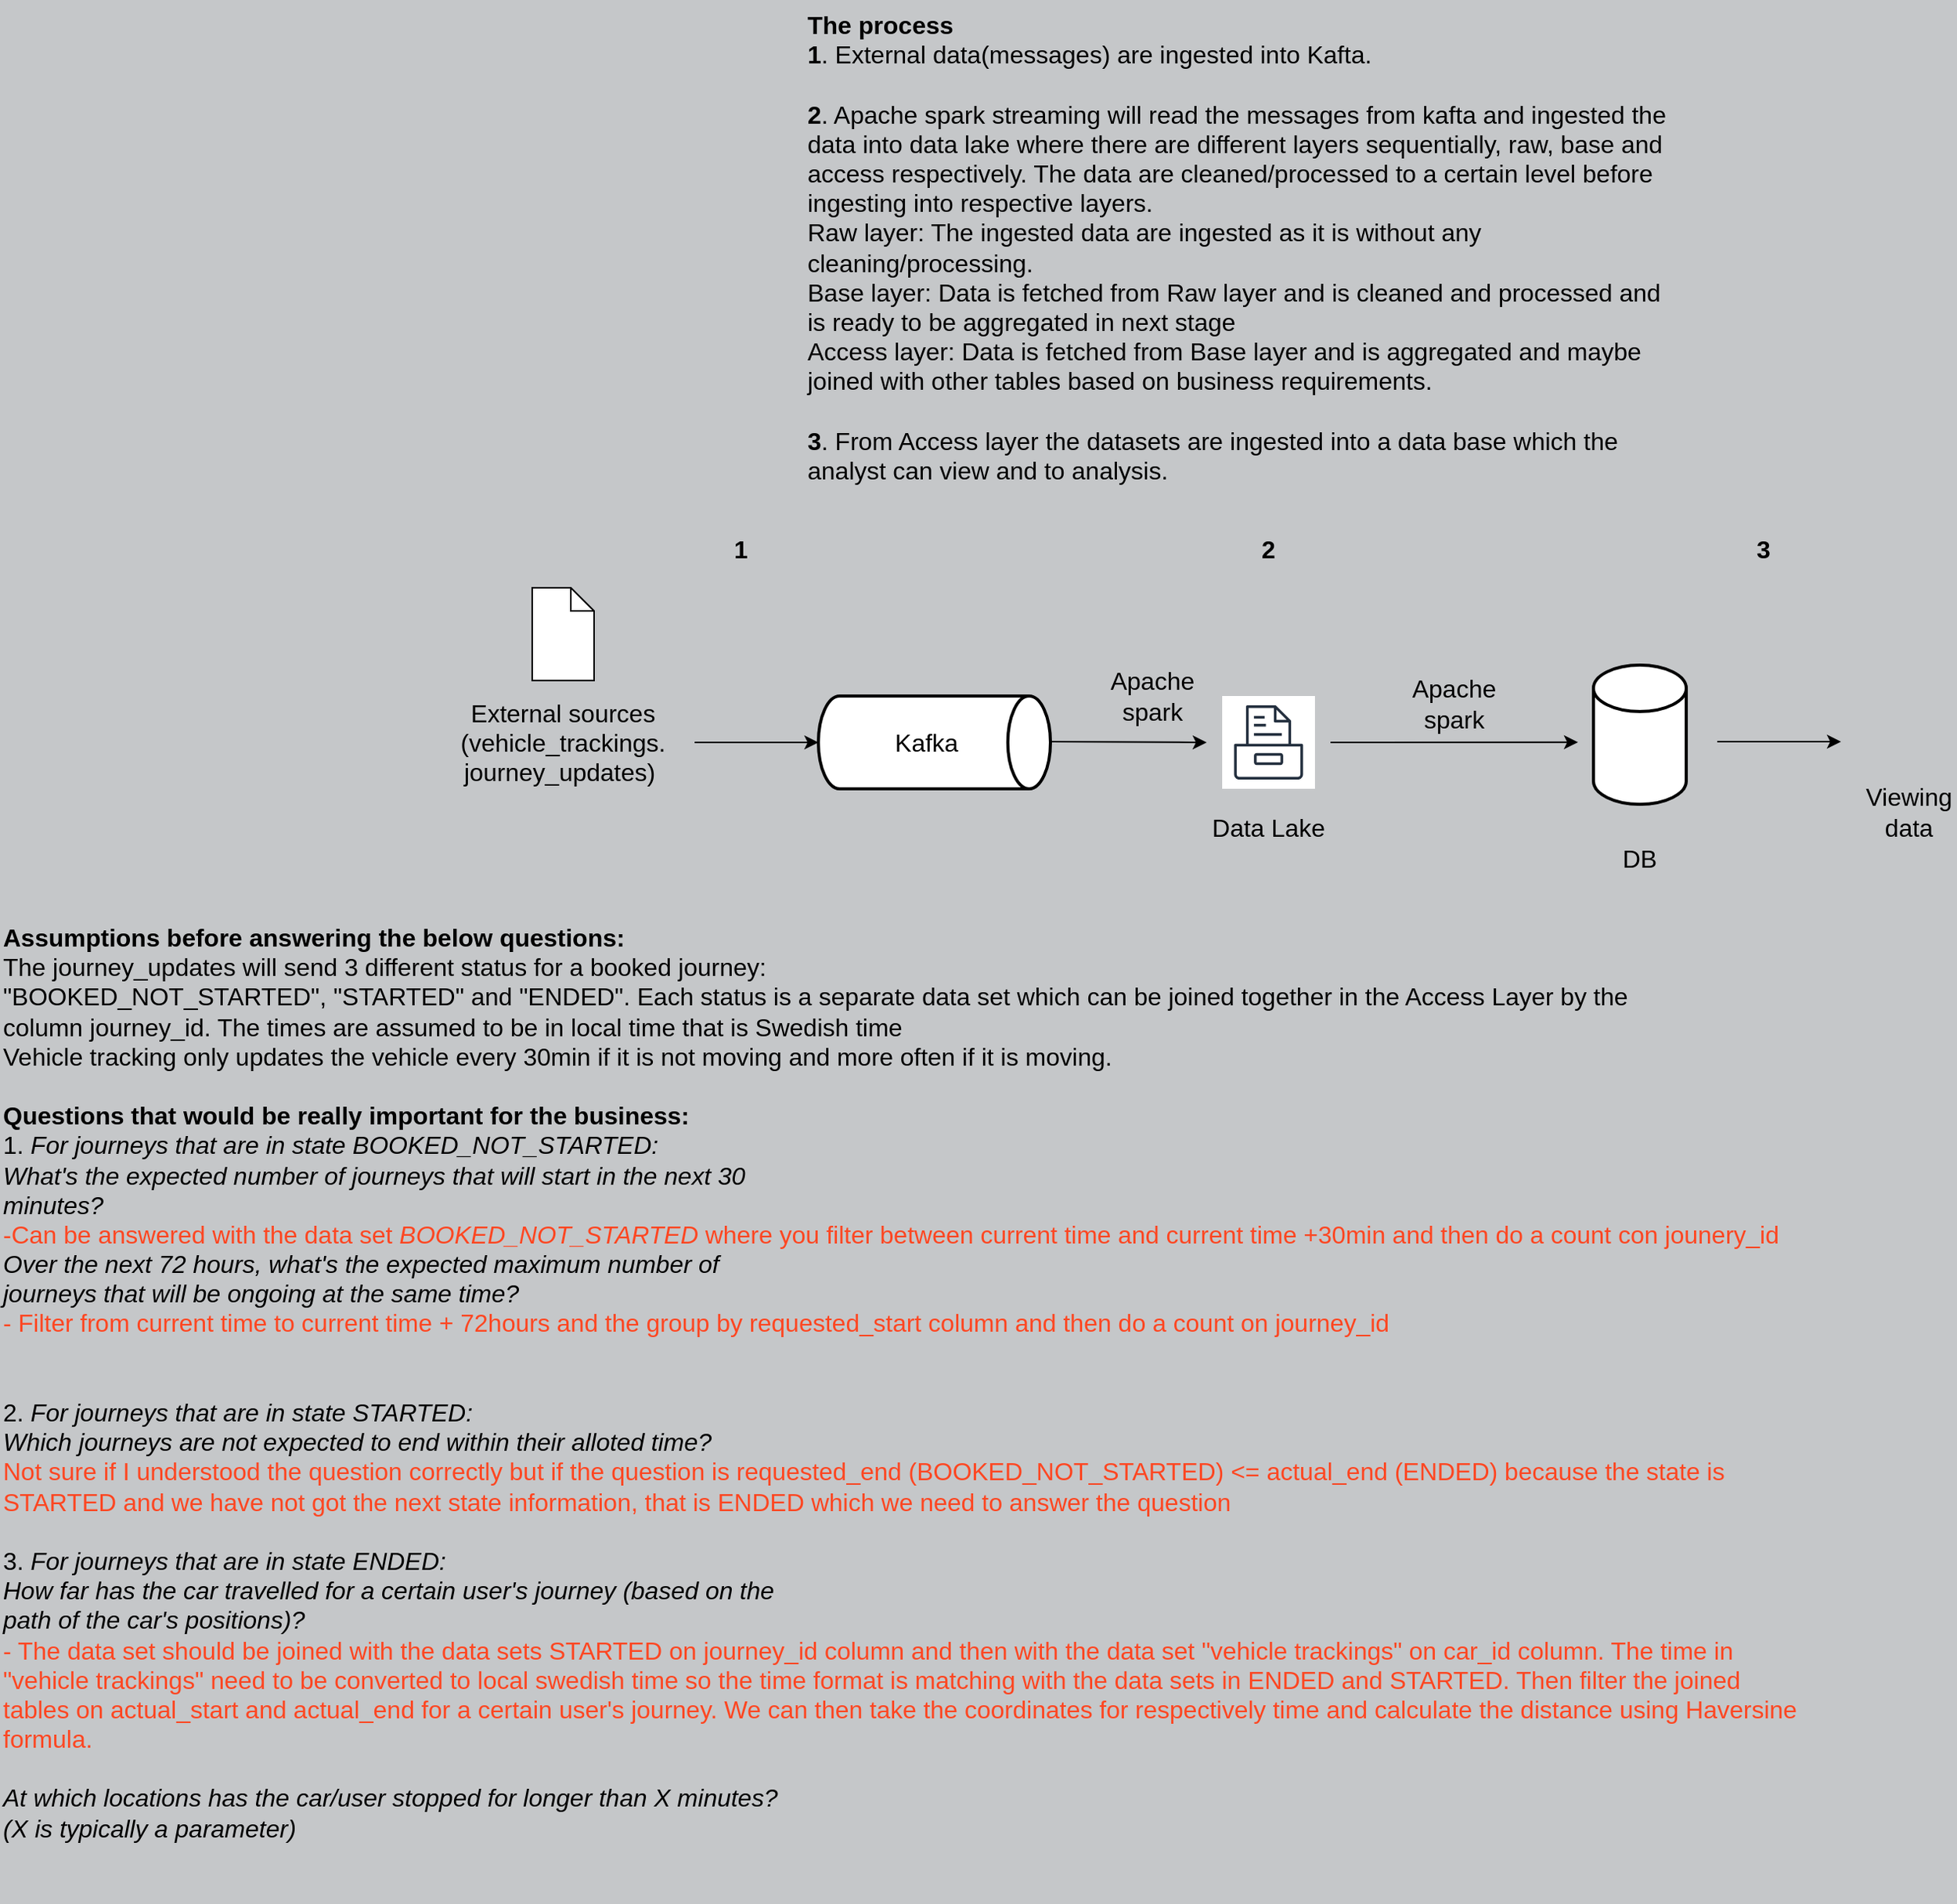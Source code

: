 <mxfile version="20.8.5" type="github">
  <diagram id="oiZPvLN5zcSZ0jYLkCbU" name="Page-1">
    <mxGraphModel dx="2284" dy="1864" grid="1" gridSize="10" guides="1" tooltips="1" connect="1" arrows="0" fold="1" page="1" pageScale="1" pageWidth="850" pageHeight="1100" background="#c5c7c9" math="0" shadow="0">
      <root>
        <mxCell id="0" />
        <mxCell id="1" parent="0" />
        <mxCell id="7ZX6jRbZQ-G08w3YdbLo-1" value="" style="strokeWidth=2;html=1;shape=mxgraph.flowchart.direct_data;whiteSpace=wrap;" parent="1" vertex="1">
          <mxGeometry x="239" y="180" width="150" height="60" as="geometry" />
        </mxCell>
        <mxCell id="7ZX6jRbZQ-G08w3YdbLo-2" value="&lt;font style=&quot;font-size: 16px;&quot;&gt;External sources&lt;br&gt;(vehicle_trackings. journey_updates)&amp;nbsp;&lt;/font&gt;" style="text;html=1;strokeColor=none;fillColor=none;align=center;verticalAlign=middle;whiteSpace=wrap;rounded=0;" parent="1" vertex="1">
          <mxGeometry x="-11" y="150" width="170" height="120" as="geometry" />
        </mxCell>
        <mxCell id="7ZX6jRbZQ-G08w3YdbLo-3" value="" style="endArrow=classic;html=1;rounded=0;fontSize=16;exitX=1;exitY=0.5;exitDx=0;exitDy=0;entryX=0;entryY=0.5;entryDx=0;entryDy=0;entryPerimeter=0;" parent="1" source="7ZX6jRbZQ-G08w3YdbLo-2" target="7ZX6jRbZQ-G08w3YdbLo-1" edge="1">
          <mxGeometry width="50" height="50" relative="1" as="geometry">
            <mxPoint x="469" y="410" as="sourcePoint" />
            <mxPoint x="519" y="360" as="targetPoint" />
          </mxGeometry>
        </mxCell>
        <mxCell id="7ZX6jRbZQ-G08w3YdbLo-4" value="Kafka" style="text;html=1;strokeColor=none;fillColor=none;align=center;verticalAlign=middle;whiteSpace=wrap;rounded=0;fontSize=16;" parent="1" vertex="1">
          <mxGeometry x="279" y="195" width="60" height="30" as="geometry" />
        </mxCell>
        <mxCell id="7ZX6jRbZQ-G08w3YdbLo-5" value="Bucket" style="outlineConnect=0;fontColor=none;gradientColor=none;strokeColor=#232F3E;fillColor=#ffffff;dashed=0;verticalLabelPosition=bottom;verticalAlign=top;align=center;html=1;fontSize=12;fontStyle=0;aspect=fixed;shape=mxgraph.aws4.resourceIcon;resIcon=mxgraph.aws4.storage;noLabel=1;" parent="1" vertex="1">
          <mxGeometry x="500" y="180" width="60" height="60" as="geometry" />
        </mxCell>
        <mxCell id="7ZX6jRbZQ-G08w3YdbLo-8" value="Data Lake" style="text;html=1;strokeColor=none;fillColor=none;align=center;verticalAlign=middle;whiteSpace=wrap;rounded=0;fontSize=16;" parent="1" vertex="1">
          <mxGeometry x="470" y="250" width="120" height="30" as="geometry" />
        </mxCell>
        <mxCell id="7ZX6jRbZQ-G08w3YdbLo-9" value="" style="strokeWidth=2;html=1;shape=mxgraph.flowchart.database;whiteSpace=wrap;sketch=0;strokeColor=default;fontSize=16;fontColor=none;" parent="1" vertex="1">
          <mxGeometry x="740" y="160" width="60" height="90" as="geometry" />
        </mxCell>
        <mxCell id="7ZX6jRbZQ-G08w3YdbLo-10" value="DB" style="text;html=1;strokeColor=none;fillColor=none;align=center;verticalAlign=middle;whiteSpace=wrap;rounded=0;fontSize=16;" parent="1" vertex="1">
          <mxGeometry x="710" y="270" width="120" height="30" as="geometry" />
        </mxCell>
        <mxCell id="7ZX6jRbZQ-G08w3YdbLo-12" value="" style="endArrow=classic;html=1;rounded=0;fontSize=16;exitX=1;exitY=0.5;exitDx=0;exitDy=0;" parent="1" edge="1">
          <mxGeometry width="50" height="50" relative="1" as="geometry">
            <mxPoint x="389" y="209.5" as="sourcePoint" />
            <mxPoint x="490" y="210" as="targetPoint" />
          </mxGeometry>
        </mxCell>
        <mxCell id="7ZX6jRbZQ-G08w3YdbLo-13" value="" style="endArrow=classic;html=1;rounded=0;fontSize=16;" parent="1" edge="1">
          <mxGeometry width="50" height="50" relative="1" as="geometry">
            <mxPoint x="570" y="210" as="sourcePoint" />
            <mxPoint x="730" y="209.875" as="targetPoint" />
          </mxGeometry>
        </mxCell>
        <mxCell id="7ZX6jRbZQ-G08w3YdbLo-14" value="" style="shape=mxgraph.bpmn.data;labelPosition=center;verticalLabelPosition=bottom;align=center;verticalAlign=top;whiteSpace=wrap;size=15;html=1;sketch=0;strokeColor=default;fontSize=16;fontColor=none;" parent="1" vertex="1">
          <mxGeometry x="54" y="110" width="40" height="60" as="geometry" />
        </mxCell>
        <mxCell id="7ZX6jRbZQ-G08w3YdbLo-22" value="&lt;b&gt;1&lt;/b&gt;" style="text;html=1;strokeColor=none;fillColor=none;align=center;verticalAlign=middle;whiteSpace=wrap;rounded=0;sketch=0;fontSize=16;fontColor=none;" parent="1" vertex="1">
          <mxGeometry x="159" y="70" width="60" height="30" as="geometry" />
        </mxCell>
        <mxCell id="7ZX6jRbZQ-G08w3YdbLo-23" value="Apache spark" style="text;html=1;strokeColor=none;fillColor=none;align=center;verticalAlign=middle;whiteSpace=wrap;rounded=0;sketch=0;fontSize=16;fontColor=none;" parent="1" vertex="1">
          <mxGeometry x="620" y="170" width="60" height="30" as="geometry" />
        </mxCell>
        <mxCell id="7ZX6jRbZQ-G08w3YdbLo-24" value="" style="shape=image;html=1;verticalAlign=top;verticalLabelPosition=bottom;labelBackgroundColor=#ffffff;imageAspect=0;aspect=fixed;image=https://cdn2.iconfinder.com/data/icons/gnomeicontheme/48x48/apps/postscript-viewer.png;sketch=0;strokeColor=default;fontSize=16;fontColor=none;fillColor=none;" parent="1" vertex="1">
          <mxGeometry x="920" y="177" width="48" height="48" as="geometry" />
        </mxCell>
        <mxCell id="7ZX6jRbZQ-G08w3YdbLo-25" value="Viewing data" style="text;html=1;strokeColor=none;fillColor=none;align=center;verticalAlign=middle;whiteSpace=wrap;rounded=0;sketch=0;fontSize=16;fontColor=none;" parent="1" vertex="1">
          <mxGeometry x="914" y="240" width="60" height="30" as="geometry" />
        </mxCell>
        <mxCell id="7ZX6jRbZQ-G08w3YdbLo-26" value="" style="endArrow=classic;html=1;rounded=0;fontSize=16;" parent="1" edge="1">
          <mxGeometry width="50" height="50" relative="1" as="geometry">
            <mxPoint x="820" y="209.5" as="sourcePoint" />
            <mxPoint x="900" y="209.5" as="targetPoint" />
          </mxGeometry>
        </mxCell>
        <mxCell id="7ZX6jRbZQ-G08w3YdbLo-28" value="&lt;b&gt;The process&lt;/b&gt;&lt;br&gt;&lt;b&gt;1&lt;/b&gt;. External data(messages) are ingested into Kafta.&amp;nbsp;&lt;br&gt;&lt;br&gt;&lt;b&gt;2&lt;/b&gt;. Apache spark streaming will read the messages from kafta and ingested the data into data lake where there are different layers sequentially, raw, base and access respectively. The data are cleaned/processed to a certain level before ingesting into respective layers.&lt;br&gt;Raw layer: The ingested data are ingested as it is without any cleaning/processing.&lt;br&gt;Base layer: Data is fetched from Raw layer and is cleaned and processed and is ready to be aggregated in next stage&lt;br&gt;Access layer: Data is fetched from Base layer and is aggregated and maybe joined with other tables based on business requirements.&lt;br&gt;&lt;br&gt;&lt;b&gt;3&lt;/b&gt;. From Access layer the datasets are ingested into a data base which the analyst can view and to analysis.&amp;nbsp;" style="text;whiteSpace=wrap;html=1;fontSize=16;fontColor=none;" parent="1" vertex="1">
          <mxGeometry x="230" y="-270" width="560" height="290" as="geometry" />
        </mxCell>
        <mxCell id="7ZX6jRbZQ-G08w3YdbLo-29" value="Apache spark" style="text;html=1;strokeColor=none;fillColor=none;align=center;verticalAlign=middle;whiteSpace=wrap;rounded=0;sketch=0;fontSize=16;fontColor=none;" parent="1" vertex="1">
          <mxGeometry x="425" y="165" width="60" height="30" as="geometry" />
        </mxCell>
        <mxCell id="7ZX6jRbZQ-G08w3YdbLo-30" value="&lt;b&gt;2&lt;/b&gt;" style="text;html=1;strokeColor=none;fillColor=none;align=center;verticalAlign=middle;whiteSpace=wrap;rounded=0;sketch=0;fontSize=16;fontColor=none;" parent="1" vertex="1">
          <mxGeometry x="500" y="70" width="60" height="30" as="geometry" />
        </mxCell>
        <mxCell id="7ZX6jRbZQ-G08w3YdbLo-31" value="&lt;b&gt;3&lt;/b&gt;" style="text;html=1;strokeColor=none;fillColor=none;align=center;verticalAlign=middle;whiteSpace=wrap;rounded=0;sketch=0;fontSize=16;fontColor=none;" parent="1" vertex="1">
          <mxGeometry x="820" y="70" width="60" height="30" as="geometry" />
        </mxCell>
        <mxCell id="7ZX6jRbZQ-G08w3YdbLo-32" value="&lt;b&gt;Assumptions before answering the below questions:&lt;/b&gt;&lt;br&gt;The journey_updates will send 3 different status for a booked journey:&amp;nbsp;&lt;br&gt;&quot;BOOKED_NOT_STARTED&quot;,&amp;nbsp;&quot;STARTED&quot; and&amp;nbsp;&quot;ENDED&quot;. Each status is a separate data set which can be joined together in the Access Layer by the column&amp;nbsp;journey_id. The times are assumed to be in local time that is Swedish time&lt;br&gt;Vehicle tracking only updates the vehicle every 30min if it is not moving and more often if it is moving.&amp;nbsp;&lt;br&gt;&lt;b&gt;&amp;nbsp;&lt;/b&gt;&lt;br&gt;&lt;b&gt;Questions that would be really important for the business:&lt;/b&gt;&lt;br&gt;1. &lt;i&gt;For journeys that are in state BOOKED_NOT_STARTED:&lt;/i&gt;&lt;br&gt;&lt;i&gt;What&#39;s the expected number of journeys that will start in the next 30&lt;/i&gt;&lt;br&gt;&lt;i&gt;minutes?&lt;/i&gt;&lt;br&gt;&lt;span style=&quot;&quot;&gt; &lt;/span&gt;&lt;font color=&quot;#ff4621&quot;&gt;-Can be answered with the data set&amp;nbsp;&lt;i style=&quot;border-color: var(--border-color);&quot;&gt;BOOKED_NOT_STARTED &lt;/i&gt;&lt;span style=&quot;border-color: var(--border-color);&quot;&gt;where you filter between current time and current time +30min and then do a count con jounery_id&lt;/span&gt;&lt;/font&gt;&lt;br&gt;&lt;i&gt;Over the next 72 hours, what&#39;s the expected maximum number of&lt;/i&gt;&lt;br&gt;&lt;i&gt;journeys that will be ongoing at the same time?&lt;br&gt;&lt;/i&gt;&lt;font color=&quot;#ff4621&quot;&gt;- Filter from current time to current time + 72hours and the group by requested_start column and then do a count on journey_id&lt;/font&gt;&lt;br&gt;&lt;br&gt;&lt;br&gt;2. &lt;i&gt;For journeys that are in state STARTED:&lt;br&gt;Which journeys are not expected to end within their alloted time?&lt;br&gt;&lt;/i&gt;&lt;font color=&quot;#ff4621&quot;&gt;Not sure if I understood the question correctly but if the question is requested_end (BOOKED_NOT_STARTED) &amp;lt;= actual_end (ENDED) because the state is STARTED and we have not got the next state information, that is ENDED which we need to answer the question&lt;/font&gt;&lt;br&gt;&lt;br&gt;3.&lt;i&gt; For journeys that are in state ENDED:&lt;/i&gt;&lt;br&gt;&lt;i&gt;How far has the car travelled for a certain user&#39;s journey (based on the&lt;/i&gt;&lt;br&gt;&lt;i&gt;path of the car&#39;s positions)?&lt;/i&gt;&lt;br&gt;&lt;font style=&quot;&quot; color=&quot;#ff4621&quot;&gt;- The data set should be joined with the data sets STARTED on journey_id column and then with the data set &quot;vehicle trackings&quot; on car_id column. The time in &quot;vehicle trackings&quot; need to be converted to local swedish time so the time format is matching with the data sets in ENDED and STARTED. Then filter the joined tables on actual_start and actual_end for a certain user&#39;s journey. We can then take the coordinates for respectively time and calculate the distance using Haversine formula.&lt;br&gt;&amp;nbsp;&lt;/font&gt;&lt;br&gt;&lt;i&gt;At which locations has the car/user stopped for longer than X minutes?&lt;/i&gt;&lt;br&gt;&lt;i&gt;(X is typically a parameter)&lt;br&gt;&lt;br&gt;&lt;br&gt;&lt;/i&gt;" style="text;whiteSpace=wrap;html=1;fontSize=16;fontColor=none;" parent="1" vertex="1">
          <mxGeometry x="-290" y="320" width="1170" height="270" as="geometry" />
        </mxCell>
      </root>
    </mxGraphModel>
  </diagram>
</mxfile>
